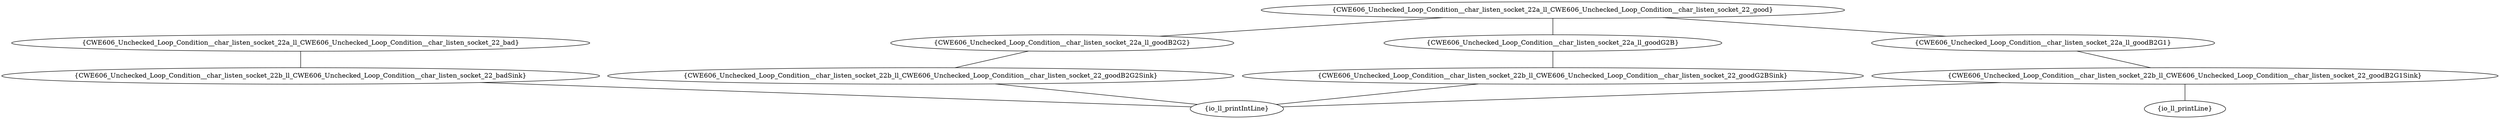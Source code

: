 graph "cg graph" {
CWE606_Unchecked_Loop_Condition__char_listen_socket_22a_ll_goodB2G2 [label="{CWE606_Unchecked_Loop_Condition__char_listen_socket_22a_ll_goodB2G2}"];
CWE606_Unchecked_Loop_Condition__char_listen_socket_22b_ll_CWE606_Unchecked_Loop_Condition__char_listen_socket_22_goodB2G2Sink [label="{CWE606_Unchecked_Loop_Condition__char_listen_socket_22b_ll_CWE606_Unchecked_Loop_Condition__char_listen_socket_22_goodB2G2Sink}"];
CWE606_Unchecked_Loop_Condition__char_listen_socket_22b_ll_CWE606_Unchecked_Loop_Condition__char_listen_socket_22_badSink [label="{CWE606_Unchecked_Loop_Condition__char_listen_socket_22b_ll_CWE606_Unchecked_Loop_Condition__char_listen_socket_22_badSink}"];
io_ll_printIntLine [label="{io_ll_printIntLine}"];
CWE606_Unchecked_Loop_Condition__char_listen_socket_22a_ll_goodG2B [label="{CWE606_Unchecked_Loop_Condition__char_listen_socket_22a_ll_goodG2B}"];
CWE606_Unchecked_Loop_Condition__char_listen_socket_22b_ll_CWE606_Unchecked_Loop_Condition__char_listen_socket_22_goodG2BSink [label="{CWE606_Unchecked_Loop_Condition__char_listen_socket_22b_ll_CWE606_Unchecked_Loop_Condition__char_listen_socket_22_goodG2BSink}"];
CWE606_Unchecked_Loop_Condition__char_listen_socket_22a_ll_CWE606_Unchecked_Loop_Condition__char_listen_socket_22_good [label="{CWE606_Unchecked_Loop_Condition__char_listen_socket_22a_ll_CWE606_Unchecked_Loop_Condition__char_listen_socket_22_good}"];
CWE606_Unchecked_Loop_Condition__char_listen_socket_22a_ll_goodB2G1 [label="{CWE606_Unchecked_Loop_Condition__char_listen_socket_22a_ll_goodB2G1}"];
CWE606_Unchecked_Loop_Condition__char_listen_socket_22a_ll_CWE606_Unchecked_Loop_Condition__char_listen_socket_22_bad [label="{CWE606_Unchecked_Loop_Condition__char_listen_socket_22a_ll_CWE606_Unchecked_Loop_Condition__char_listen_socket_22_bad}"];
CWE606_Unchecked_Loop_Condition__char_listen_socket_22b_ll_CWE606_Unchecked_Loop_Condition__char_listen_socket_22_goodB2G1Sink [label="{CWE606_Unchecked_Loop_Condition__char_listen_socket_22b_ll_CWE606_Unchecked_Loop_Condition__char_listen_socket_22_goodB2G1Sink}"];
io_ll_printLine [label="{io_ll_printLine}"];
CWE606_Unchecked_Loop_Condition__char_listen_socket_22a_ll_goodB2G2 -- CWE606_Unchecked_Loop_Condition__char_listen_socket_22b_ll_CWE606_Unchecked_Loop_Condition__char_listen_socket_22_goodB2G2Sink;
CWE606_Unchecked_Loop_Condition__char_listen_socket_22b_ll_CWE606_Unchecked_Loop_Condition__char_listen_socket_22_badSink -- io_ll_printIntLine;
CWE606_Unchecked_Loop_Condition__char_listen_socket_22a_ll_goodG2B -- CWE606_Unchecked_Loop_Condition__char_listen_socket_22b_ll_CWE606_Unchecked_Loop_Condition__char_listen_socket_22_goodG2BSink;
CWE606_Unchecked_Loop_Condition__char_listen_socket_22b_ll_CWE606_Unchecked_Loop_Condition__char_listen_socket_22_goodB2G2Sink -- io_ll_printIntLine;
CWE606_Unchecked_Loop_Condition__char_listen_socket_22a_ll_CWE606_Unchecked_Loop_Condition__char_listen_socket_22_good -- CWE606_Unchecked_Loop_Condition__char_listen_socket_22a_ll_goodB2G1;
CWE606_Unchecked_Loop_Condition__char_listen_socket_22a_ll_CWE606_Unchecked_Loop_Condition__char_listen_socket_22_good -- CWE606_Unchecked_Loop_Condition__char_listen_socket_22a_ll_goodB2G2;
CWE606_Unchecked_Loop_Condition__char_listen_socket_22a_ll_CWE606_Unchecked_Loop_Condition__char_listen_socket_22_good -- CWE606_Unchecked_Loop_Condition__char_listen_socket_22a_ll_goodG2B;
CWE606_Unchecked_Loop_Condition__char_listen_socket_22a_ll_CWE606_Unchecked_Loop_Condition__char_listen_socket_22_bad -- CWE606_Unchecked_Loop_Condition__char_listen_socket_22b_ll_CWE606_Unchecked_Loop_Condition__char_listen_socket_22_badSink;
CWE606_Unchecked_Loop_Condition__char_listen_socket_22b_ll_CWE606_Unchecked_Loop_Condition__char_listen_socket_22_goodB2G1Sink -- io_ll_printLine;
CWE606_Unchecked_Loop_Condition__char_listen_socket_22b_ll_CWE606_Unchecked_Loop_Condition__char_listen_socket_22_goodB2G1Sink -- io_ll_printIntLine;
CWE606_Unchecked_Loop_Condition__char_listen_socket_22b_ll_CWE606_Unchecked_Loop_Condition__char_listen_socket_22_goodG2BSink -- io_ll_printIntLine;
CWE606_Unchecked_Loop_Condition__char_listen_socket_22a_ll_goodB2G1 -- CWE606_Unchecked_Loop_Condition__char_listen_socket_22b_ll_CWE606_Unchecked_Loop_Condition__char_listen_socket_22_goodB2G1Sink;
}
